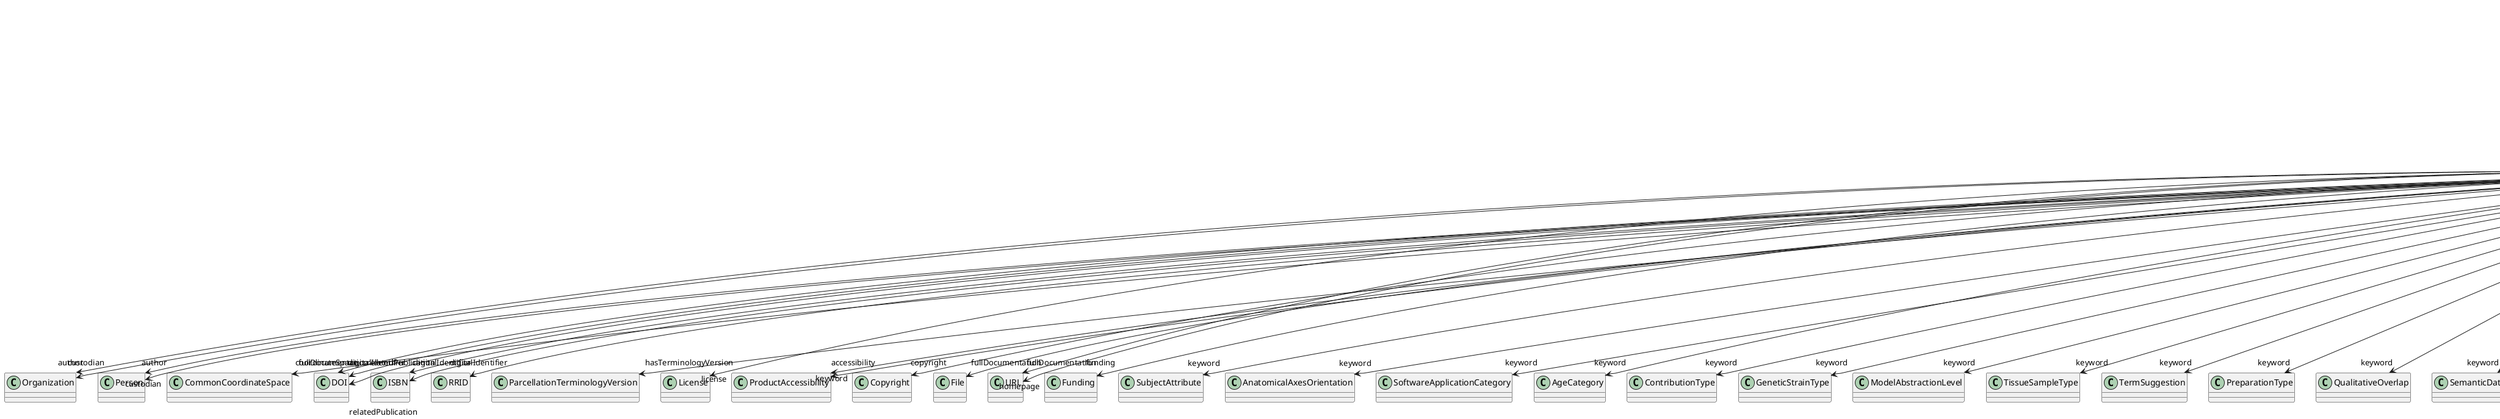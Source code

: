 @startuml
class BrainAtlasVersion {
+author
+coordinateSpace
+digitalIdentifier
+hasTerminologyVersion
+isAlternativeVersionOf
+isNewVersionOf
+license
+ontologyIdentifier
+accessibility
+copyright
+custodian
+description
+fullDocumentation
+fullName
+funding
+homepage
+howToCite
+keyword
+otherContribution
+relatedPublication
+releaseDate
+repository
+shortName
+supportChannel
+versionIdentifier
+versionInnovation

}
BrainAtlasVersion -d-> "author" Organization
BrainAtlasVersion -d-> "author" Person
BrainAtlasVersion -d-> "coordinateSpace" CommonCoordinateSpace
BrainAtlasVersion -d-> "digitalIdentifier" DOI
BrainAtlasVersion -d-> "digitalIdentifier" ISBN
BrainAtlasVersion -d-> "digitalIdentifier" RRID
BrainAtlasVersion -d-> "hasTerminologyVersion" ParcellationTerminologyVersion
BrainAtlasVersion -d-> "isAlternativeVersionOf" BrainAtlasVersion
BrainAtlasVersion -d-> "isNewVersionOf" BrainAtlasVersion
BrainAtlasVersion -d-> "license" License
BrainAtlasVersion -d-> "accessibility" ProductAccessibility
BrainAtlasVersion -d-> "copyright" Copyright
BrainAtlasVersion -d-> "custodian" Organization
BrainAtlasVersion -d-> "custodian" Person
BrainAtlasVersion -d-> "fullDocumentation" DOI
BrainAtlasVersion -d-> "fullDocumentation" File
BrainAtlasVersion -d-> "fullDocumentation" URL
BrainAtlasVersion -d-> "funding" Funding
BrainAtlasVersion -d-> "homepage" URL
BrainAtlasVersion -d-> "keyword" SubjectAttribute
BrainAtlasVersion -d-> "keyword" AnatomicalAxesOrientation
BrainAtlasVersion -d-> "keyword" SoftwareApplicationCategory
BrainAtlasVersion -d-> "keyword" AgeCategory
BrainAtlasVersion -d-> "keyword" ContributionType
BrainAtlasVersion -d-> "keyword" GeneticStrainType
BrainAtlasVersion -d-> "keyword" ModelAbstractionLevel
BrainAtlasVersion -d-> "keyword" TissueSampleType
BrainAtlasVersion -d-> "keyword" TermSuggestion
BrainAtlasVersion -d-> "keyword" PreparationType
BrainAtlasVersion -d-> "keyword" QualitativeOverlap
BrainAtlasVersion -d-> "keyword" SemanticDataType
BrainAtlasVersion -d-> "keyword" ProductAccessibility
BrainAtlasVersion -d-> "keyword" BiologicalSex
BrainAtlasVersion -d-> "keyword" Disease
BrainAtlasVersion -d-> "keyword" StimulationApproach
BrainAtlasVersion -d-> "keyword" UBERONParcellation
BrainAtlasVersion -d-> "keyword" ProgrammingLanguage
BrainAtlasVersion -d-> "keyword" StimulusType
BrainAtlasVersion -d-> "keyword" OperatingDevice
BrainAtlasVersion -d-> "keyword" DiseaseModel
BrainAtlasVersion -d-> "keyword" SoftwareFeature
BrainAtlasVersion -d-> "keyword" ActionStatusType
BrainAtlasVersion -d-> "keyword" BiologicalOrder
BrainAtlasVersion -d-> "keyword" FileBundleGrouping
BrainAtlasVersion -d-> "keyword" FileUsageRole
BrainAtlasVersion -d-> "keyword" OperatingSystem
BrainAtlasVersion -d-> "keyword" FileRepositoryType
BrainAtlasVersion -d-> "keyword" Terminology
BrainAtlasVersion -d-> "keyword" TissueSampleAttribute
BrainAtlasVersion -d-> "keyword" ModelScope
BrainAtlasVersion -d-> "keyword" MetaDataModelType
BrainAtlasVersion -d-> "keyword" DeviceType
BrainAtlasVersion -d-> "keyword" CellType
BrainAtlasVersion -d-> "keyword" Laterality
BrainAtlasVersion -d-> "keyword" UnitOfMeasurement
BrainAtlasVersion -d-> "keyword" Species
BrainAtlasVersion -d-> "keyword" EthicsAssessment
BrainAtlasVersion -d-> "keyword" CriteriaQualityType
BrainAtlasVersion -d-> "keyword" ExperimentalApproach
BrainAtlasVersion -d-> "keyword" Service
BrainAtlasVersion -d-> "keyword" Handedness
BrainAtlasVersion -d-> "keyword" Organ
BrainAtlasVersion -d-> "keyword" TypeOfUncertainty
BrainAtlasVersion -d-> "keyword" Technique
BrainAtlasVersion -d-> "keyword" BreedingType
BrainAtlasVersion -d-> "keyword" DataType
BrainAtlasVersion -d-> "keyword" Language
BrainAtlasVersion -d-> "otherContribution" Contribution
BrainAtlasVersion -d-> "relatedPublication" DOI
BrainAtlasVersion -d-> "relatedPublication" ISBN
BrainAtlasVersion -d-> "repository" FileRepository

@enduml